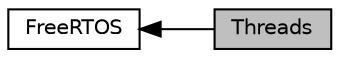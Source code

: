 digraph "Threads"
{
  edge [fontname="Helvetica",fontsize="10",labelfontname="Helvetica",labelfontsize="10"];
  node [fontname="Helvetica",fontsize="10",shape=record];
  rankdir=LR;
  Node0 [label="Threads",height=0.2,width=0.4,color="black", fillcolor="grey75", style="filled", fontcolor="black"];
  Node1 [label="FreeRTOS",height=0.2,width=0.4,color="black", fillcolor="white", style="filled",URL="$group___free_r_t_o_s.html",tooltip="Everything related to FreeRTOS. "];
  Node1->Node0 [shape=plaintext, dir="back", style="solid"];
}
